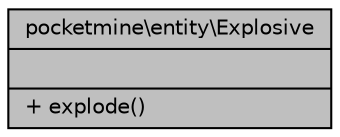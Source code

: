 digraph "pocketmine\entity\Explosive"
{
 // INTERACTIVE_SVG=YES
 // LATEX_PDF_SIZE
  edge [fontname="Helvetica",fontsize="10",labelfontname="Helvetica",labelfontsize="10"];
  node [fontname="Helvetica",fontsize="10",shape=record];
  Node1 [label="{pocketmine\\entity\\Explosive\n||+ explode()\l}",height=0.2,width=0.4,color="black", fillcolor="grey75", style="filled", fontcolor="black",tooltip=" "];
}
